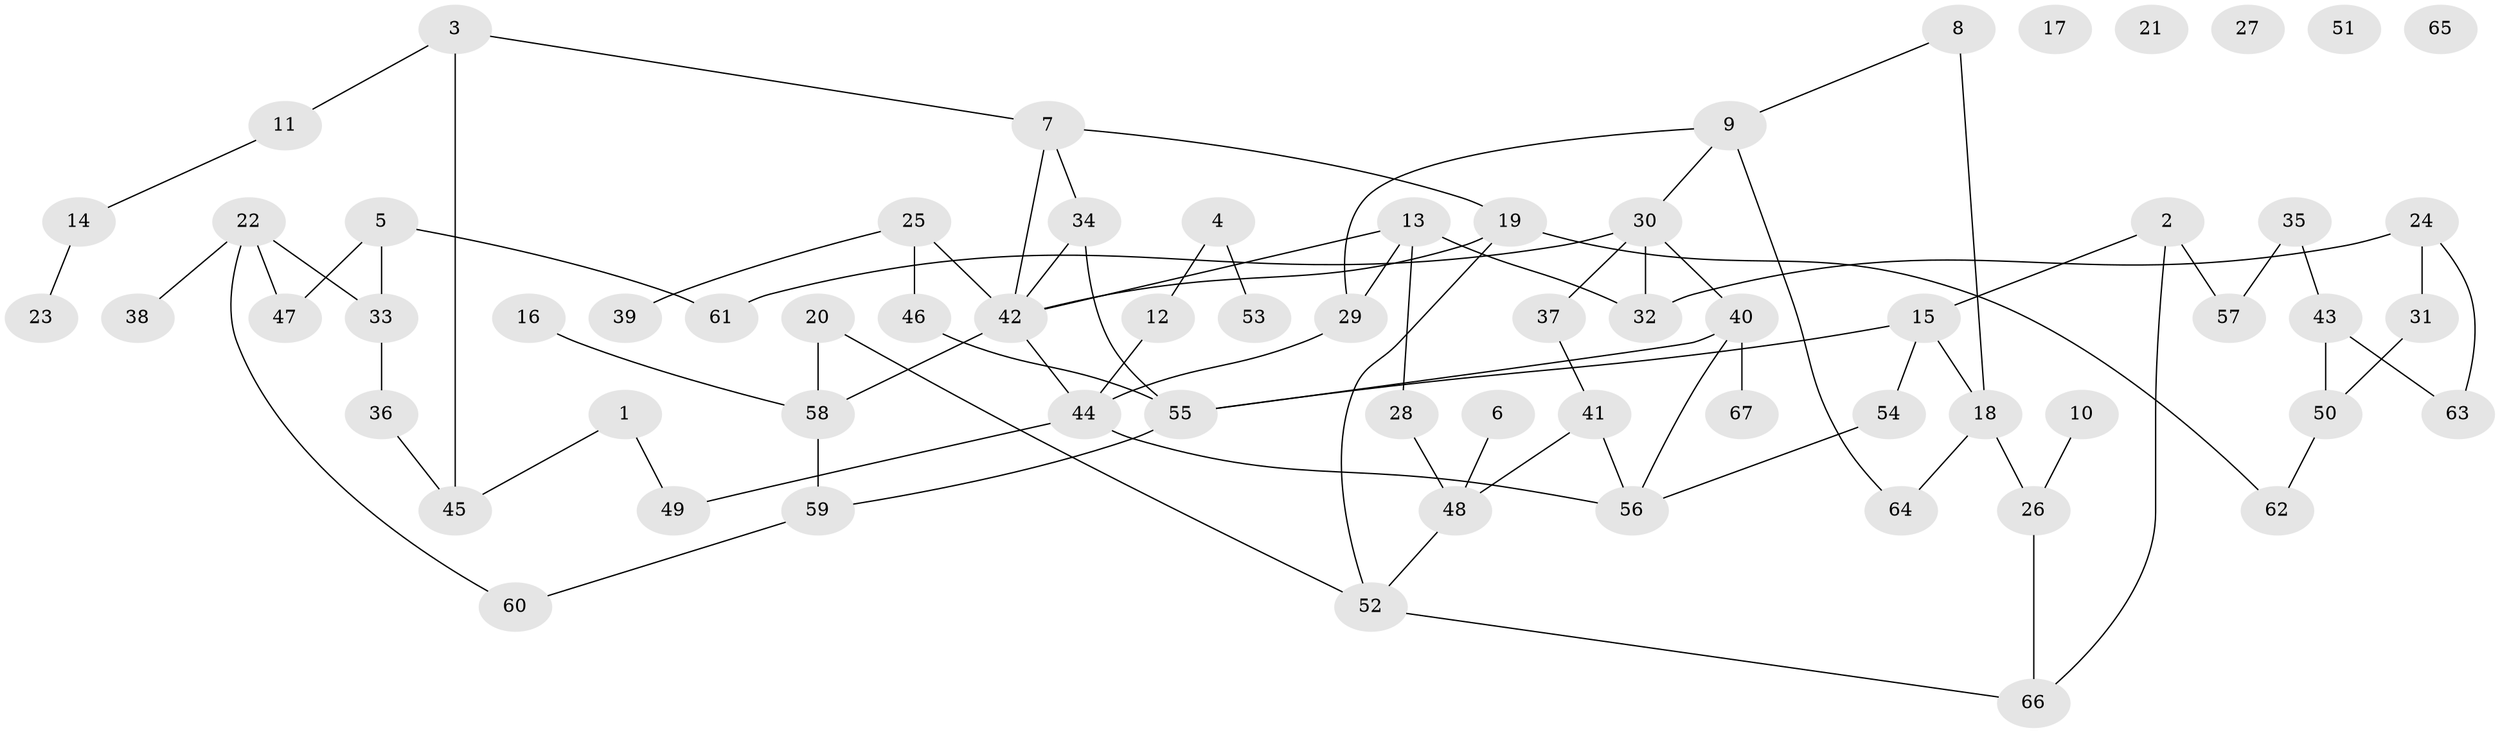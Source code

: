 // Generated by graph-tools (version 1.1) at 2025/49/03/09/25 03:49:08]
// undirected, 67 vertices, 85 edges
graph export_dot {
graph [start="1"]
  node [color=gray90,style=filled];
  1;
  2;
  3;
  4;
  5;
  6;
  7;
  8;
  9;
  10;
  11;
  12;
  13;
  14;
  15;
  16;
  17;
  18;
  19;
  20;
  21;
  22;
  23;
  24;
  25;
  26;
  27;
  28;
  29;
  30;
  31;
  32;
  33;
  34;
  35;
  36;
  37;
  38;
  39;
  40;
  41;
  42;
  43;
  44;
  45;
  46;
  47;
  48;
  49;
  50;
  51;
  52;
  53;
  54;
  55;
  56;
  57;
  58;
  59;
  60;
  61;
  62;
  63;
  64;
  65;
  66;
  67;
  1 -- 45;
  1 -- 49;
  2 -- 15;
  2 -- 57;
  2 -- 66;
  3 -- 7;
  3 -- 11;
  3 -- 45;
  4 -- 12;
  4 -- 53;
  5 -- 33;
  5 -- 47;
  5 -- 61;
  6 -- 48;
  7 -- 19;
  7 -- 34;
  7 -- 42;
  8 -- 9;
  8 -- 18;
  9 -- 29;
  9 -- 30;
  9 -- 64;
  10 -- 26;
  11 -- 14;
  12 -- 44;
  13 -- 28;
  13 -- 29;
  13 -- 32;
  13 -- 42;
  14 -- 23;
  15 -- 18;
  15 -- 54;
  15 -- 55;
  16 -- 58;
  18 -- 26;
  18 -- 64;
  19 -- 42;
  19 -- 52;
  19 -- 62;
  20 -- 52;
  20 -- 58;
  22 -- 33;
  22 -- 38;
  22 -- 47;
  22 -- 60;
  24 -- 31;
  24 -- 32;
  24 -- 63;
  25 -- 39;
  25 -- 42;
  25 -- 46;
  26 -- 66;
  28 -- 48;
  29 -- 44;
  30 -- 32;
  30 -- 37;
  30 -- 40;
  30 -- 61;
  31 -- 50;
  33 -- 36;
  34 -- 42;
  34 -- 55;
  35 -- 43;
  35 -- 57;
  36 -- 45;
  37 -- 41;
  40 -- 55;
  40 -- 56;
  40 -- 67;
  41 -- 48;
  41 -- 56;
  42 -- 44;
  42 -- 58;
  43 -- 50;
  43 -- 63;
  44 -- 49;
  44 -- 56;
  46 -- 55;
  48 -- 52;
  50 -- 62;
  52 -- 66;
  54 -- 56;
  55 -- 59;
  58 -- 59;
  59 -- 60;
}
